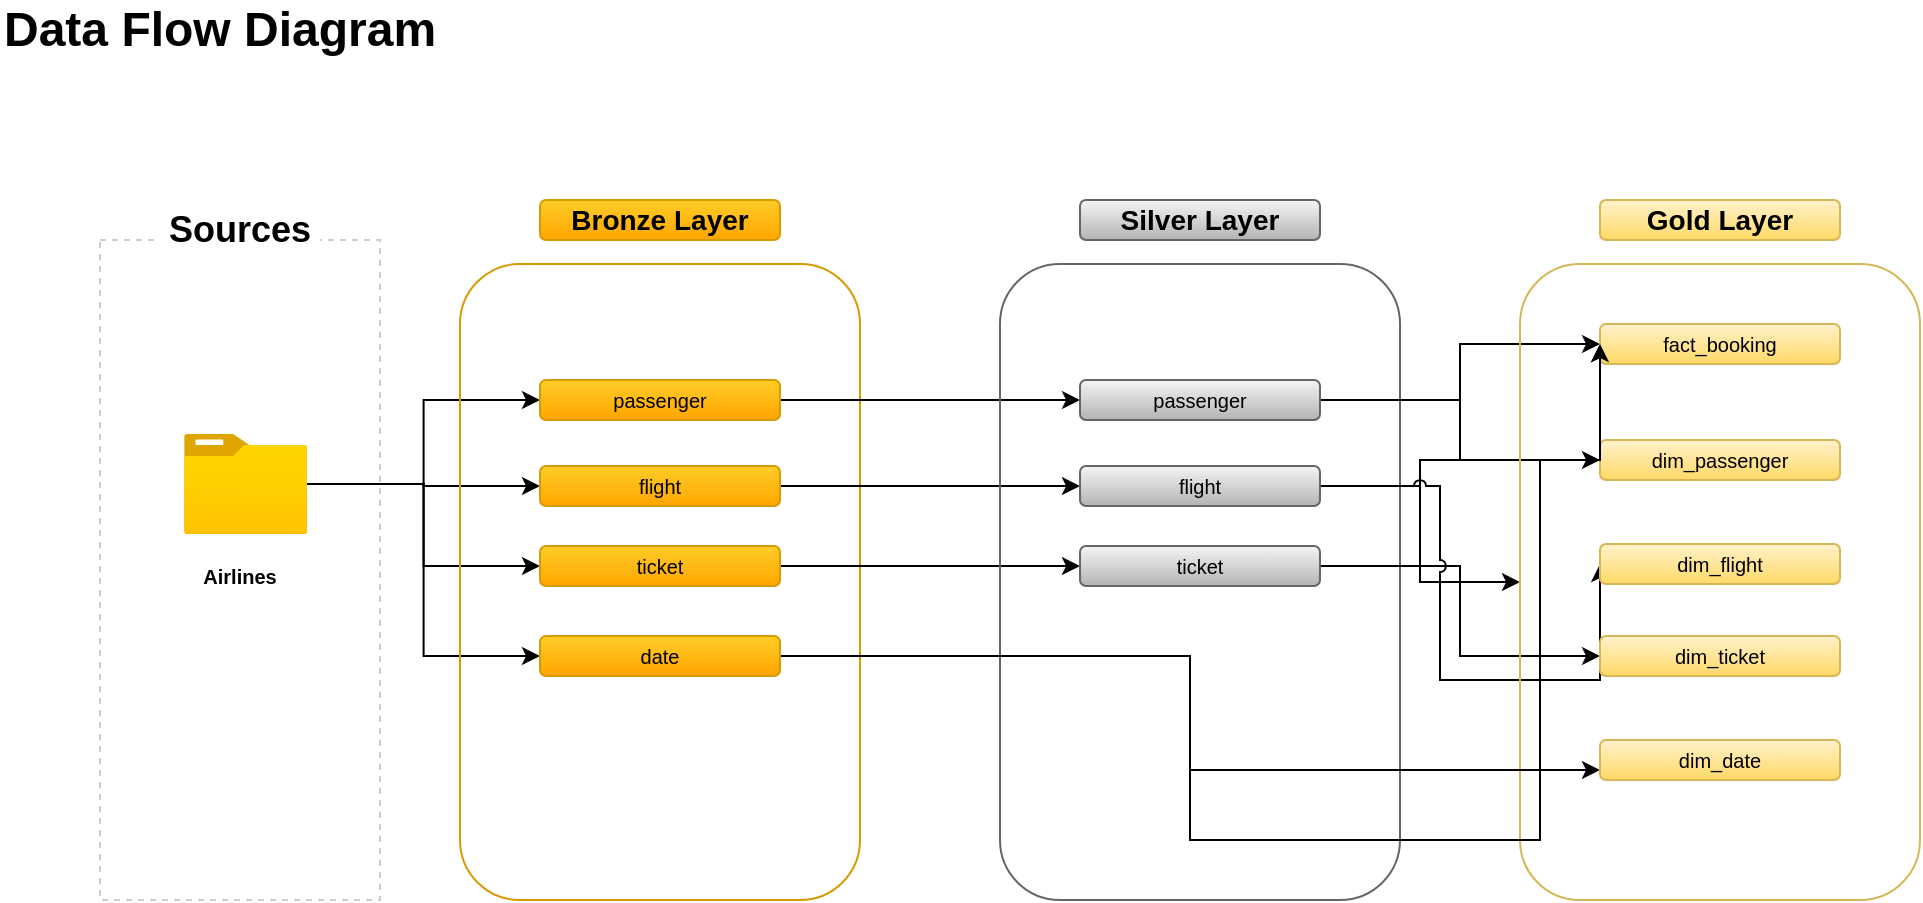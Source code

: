 <mxfile version="28.1.2">
  <diagram name="Page-1" id="rHWGbH1V4k9ewV5q8pmI">
    <mxGraphModel dx="1066" dy="802" grid="1" gridSize="10" guides="1" tooltips="1" connect="1" arrows="1" fold="1" page="1" pageScale="1" pageWidth="1100" pageHeight="850" math="0" shadow="0">
      <root>
        <mxCell id="0" />
        <mxCell id="1" parent="0" />
        <mxCell id="6lcj-8eWFZH5m0sCkd4W-1" value="Data Flow Diagram" style="text;html=1;align=left;verticalAlign=middle;whiteSpace=wrap;rounded=0;fontSize=24;fontStyle=1" parent="1" vertex="1">
          <mxGeometry x="50" y="30" width="300" height="30" as="geometry" />
        </mxCell>
        <mxCell id="6lcj-8eWFZH5m0sCkd4W-2" value="" style="rounded=0;whiteSpace=wrap;html=1;dashed=1;strokeColor=#CCCCCC;fillColor=none;" parent="1" vertex="1">
          <mxGeometry x="100" y="150" width="140" height="330" as="geometry" />
        </mxCell>
        <mxCell id="6lcj-8eWFZH5m0sCkd4W-3" value="&lt;font style=&quot;font-size: 18px;&quot;&gt;Sources&lt;/font&gt;" style="rounded=0;whiteSpace=wrap;html=1;fillColor=default;strokeColor=none;fontStyle=1" parent="1" vertex="1">
          <mxGeometry x="130" y="130" width="80" height="30" as="geometry" />
        </mxCell>
        <mxCell id="6lcj-8eWFZH5m0sCkd4W-20" style="edgeStyle=orthogonalEdgeStyle;rounded=0;orthogonalLoop=1;jettySize=auto;html=1;entryX=0;entryY=0.5;entryDx=0;entryDy=0;" parent="1" source="6lcj-8eWFZH5m0sCkd4W-4" target="6lcj-8eWFZH5m0sCkd4W-14" edge="1">
          <mxGeometry relative="1" as="geometry" />
        </mxCell>
        <mxCell id="6lcj-8eWFZH5m0sCkd4W-21" style="edgeStyle=orthogonalEdgeStyle;rounded=0;orthogonalLoop=1;jettySize=auto;html=1;entryX=0;entryY=0.5;entryDx=0;entryDy=0;" parent="1" source="6lcj-8eWFZH5m0sCkd4W-4" target="6lcj-8eWFZH5m0sCkd4W-16" edge="1">
          <mxGeometry relative="1" as="geometry" />
        </mxCell>
        <mxCell id="6lcj-8eWFZH5m0sCkd4W-22" style="edgeStyle=orthogonalEdgeStyle;rounded=0;orthogonalLoop=1;jettySize=auto;html=1;entryX=0;entryY=0.5;entryDx=0;entryDy=0;" parent="1" source="6lcj-8eWFZH5m0sCkd4W-4" target="6lcj-8eWFZH5m0sCkd4W-15" edge="1">
          <mxGeometry relative="1" as="geometry" />
        </mxCell>
        <mxCell id="YMN9jpiuJs0Im6TFIcbc-2" style="edgeStyle=orthogonalEdgeStyle;rounded=0;orthogonalLoop=1;jettySize=auto;html=1;entryX=0;entryY=0.5;entryDx=0;entryDy=0;" parent="1" source="6lcj-8eWFZH5m0sCkd4W-4" target="YMN9jpiuJs0Im6TFIcbc-1" edge="1">
          <mxGeometry relative="1" as="geometry" />
        </mxCell>
        <mxCell id="6lcj-8eWFZH5m0sCkd4W-4" value="" style="image;aspect=fixed;html=1;points=[];align=center;fontSize=12;image=img/lib/azure2/general/Folder_Blank.svg;" parent="1" vertex="1">
          <mxGeometry x="142" y="247" width="61.61" height="50" as="geometry" />
        </mxCell>
        <mxCell id="6lcj-8eWFZH5m0sCkd4W-6" value="&lt;span style=&quot;font-size: 10px;&quot;&gt;Airlines&lt;/span&gt;" style="text;html=1;align=center;verticalAlign=middle;whiteSpace=wrap;rounded=0;fontStyle=1" parent="1" vertex="1">
          <mxGeometry x="140" y="308" width="60" height="20" as="geometry" />
        </mxCell>
        <mxCell id="6lcj-8eWFZH5m0sCkd4W-12" value="&lt;font style=&quot;font-size: 14px;&quot;&gt;Bronze Layer&lt;/font&gt;" style="rounded=1;whiteSpace=wrap;html=1;fillColor=#ffcd28;strokeColor=#d79b00;gradientColor=#ffa500;fontStyle=1" parent="1" vertex="1">
          <mxGeometry x="320" y="130" width="120" height="20" as="geometry" />
        </mxCell>
        <mxCell id="6lcj-8eWFZH5m0sCkd4W-13" value="" style="rounded=1;whiteSpace=wrap;html=1;fillColor=none;strokeColor=#d79b00;gradientColor=#ffa500;" parent="1" vertex="1">
          <mxGeometry x="280" y="162" width="200" height="318" as="geometry" />
        </mxCell>
        <mxCell id="6lcj-8eWFZH5m0sCkd4W-34" style="edgeStyle=orthogonalEdgeStyle;rounded=0;orthogonalLoop=1;jettySize=auto;html=1;entryX=0;entryY=0.5;entryDx=0;entryDy=0;" parent="1" source="6lcj-8eWFZH5m0sCkd4W-14" target="6lcj-8eWFZH5m0sCkd4W-28" edge="1">
          <mxGeometry relative="1" as="geometry" />
        </mxCell>
        <mxCell id="6lcj-8eWFZH5m0sCkd4W-14" value="&lt;font&gt;passenger&lt;/font&gt;" style="rounded=1;whiteSpace=wrap;html=1;fillColor=#ffcd28;strokeColor=#d79b00;fontStyle=0;fontSize=10;gradientColor=#ffa500;" parent="1" vertex="1">
          <mxGeometry x="320" y="220" width="120" height="20" as="geometry" />
        </mxCell>
        <mxCell id="6lcj-8eWFZH5m0sCkd4W-37" style="edgeStyle=orthogonalEdgeStyle;rounded=0;orthogonalLoop=1;jettySize=auto;html=1;entryX=0;entryY=0.5;entryDx=0;entryDy=0;" parent="1" source="6lcj-8eWFZH5m0sCkd4W-15" target="6lcj-8eWFZH5m0sCkd4W-29" edge="1">
          <mxGeometry relative="1" as="geometry" />
        </mxCell>
        <mxCell id="6lcj-8eWFZH5m0sCkd4W-15" value="&lt;font&gt;ticket&lt;/font&gt;" style="rounded=1;whiteSpace=wrap;html=1;fillColor=#ffcd28;strokeColor=#d79b00;fontStyle=0;fontSize=10;gradientColor=#ffa500;" parent="1" vertex="1">
          <mxGeometry x="320" y="303" width="120" height="20" as="geometry" />
        </mxCell>
        <mxCell id="6lcj-8eWFZH5m0sCkd4W-36" style="edgeStyle=orthogonalEdgeStyle;rounded=0;orthogonalLoop=1;jettySize=auto;html=1;entryX=0;entryY=0.5;entryDx=0;entryDy=0;" parent="1" source="6lcj-8eWFZH5m0sCkd4W-16" target="6lcj-8eWFZH5m0sCkd4W-30" edge="1">
          <mxGeometry relative="1" as="geometry" />
        </mxCell>
        <mxCell id="6lcj-8eWFZH5m0sCkd4W-16" value="&lt;font&gt;flight&lt;/font&gt;" style="rounded=1;whiteSpace=wrap;html=1;fillColor=#ffcd28;strokeColor=#d79b00;fontStyle=0;fontSize=10;gradientColor=#ffa500;" parent="1" vertex="1">
          <mxGeometry x="320" y="263" width="120" height="20" as="geometry" />
        </mxCell>
        <mxCell id="6lcj-8eWFZH5m0sCkd4W-26" value="&lt;font style=&quot;font-size: 14px;&quot;&gt;Silver Layer&lt;/font&gt;" style="rounded=1;whiteSpace=wrap;html=1;fillColor=#f5f5f5;strokeColor=#666666;gradientColor=#b3b3b3;fontStyle=1" parent="1" vertex="1">
          <mxGeometry x="590" y="130" width="120" height="20" as="geometry" />
        </mxCell>
        <mxCell id="6lcj-8eWFZH5m0sCkd4W-27" value="" style="rounded=1;whiteSpace=wrap;html=1;fillColor=none;strokeColor=#666666;gradientColor=#b3b3b3;" parent="1" vertex="1">
          <mxGeometry x="550" y="162" width="200" height="318" as="geometry" />
        </mxCell>
        <mxCell id="6lcj-8eWFZH5m0sCkd4W-50" style="edgeStyle=orthogonalEdgeStyle;rounded=0;orthogonalLoop=1;jettySize=auto;html=1;entryX=0;entryY=0.5;entryDx=0;entryDy=0;jumpStyle=arc;" parent="1" source="6lcj-8eWFZH5m0sCkd4W-28" target="6lcj-8eWFZH5m0sCkd4W-43" edge="1">
          <mxGeometry relative="1" as="geometry" />
        </mxCell>
        <mxCell id="YMN9jpiuJs0Im6TFIcbc-7" style="edgeStyle=orthogonalEdgeStyle;rounded=0;orthogonalLoop=1;jettySize=auto;html=1;entryX=0;entryY=0.5;entryDx=0;entryDy=0;" parent="1" source="6lcj-8eWFZH5m0sCkd4W-28" target="6lcj-8eWFZH5m0sCkd4W-44" edge="1">
          <mxGeometry relative="1" as="geometry" />
        </mxCell>
        <mxCell id="6lcj-8eWFZH5m0sCkd4W-28" value="&lt;font&gt;passenger&lt;/font&gt;" style="rounded=1;whiteSpace=wrap;html=1;fillColor=#f5f5f5;strokeColor=#666666;fontStyle=0;fontSize=10;gradientColor=#b3b3b3;" parent="1" vertex="1">
          <mxGeometry x="590" y="220" width="120" height="20" as="geometry" />
        </mxCell>
        <mxCell id="6lcj-8eWFZH5m0sCkd4W-49" style="edgeStyle=orthogonalEdgeStyle;rounded=0;orthogonalLoop=1;jettySize=auto;html=1;entryX=0;entryY=0.5;entryDx=0;entryDy=0;jumpStyle=arc;" parent="1" source="6lcj-8eWFZH5m0sCkd4W-29" target="6lcj-8eWFZH5m0sCkd4W-44" edge="1">
          <mxGeometry relative="1" as="geometry">
            <Array as="points">
              <mxPoint x="760" y="313" />
              <mxPoint x="760" y="260" />
            </Array>
          </mxGeometry>
        </mxCell>
        <mxCell id="YMN9jpiuJs0Im6TFIcbc-5" style="edgeStyle=orthogonalEdgeStyle;rounded=0;orthogonalLoop=1;jettySize=auto;html=1;entryX=0;entryY=0.5;entryDx=0;entryDy=0;" parent="1" source="6lcj-8eWFZH5m0sCkd4W-29" target="YMN9jpiuJs0Im6TFIcbc-3" edge="1">
          <mxGeometry relative="1" as="geometry" />
        </mxCell>
        <mxCell id="6lcj-8eWFZH5m0sCkd4W-29" value="&lt;font&gt;ticket&lt;/font&gt;" style="rounded=1;whiteSpace=wrap;html=1;fillColor=#f5f5f5;strokeColor=#666666;fontStyle=0;fontSize=10;gradientColor=#b3b3b3;" parent="1" vertex="1">
          <mxGeometry x="590" y="303" width="120" height="20" as="geometry" />
        </mxCell>
        <mxCell id="6lcj-8eWFZH5m0sCkd4W-54" style="edgeStyle=orthogonalEdgeStyle;rounded=0;orthogonalLoop=1;jettySize=auto;html=1;entryX=0;entryY=0.5;entryDx=0;entryDy=0;jumpStyle=arc;" parent="1" source="6lcj-8eWFZH5m0sCkd4W-30" target="6lcj-8eWFZH5m0sCkd4W-45" edge="1">
          <mxGeometry relative="1" as="geometry">
            <Array as="points">
              <mxPoint x="770" y="273" />
              <mxPoint x="770" y="370" />
            </Array>
          </mxGeometry>
        </mxCell>
        <mxCell id="YMN9jpiuJs0Im6TFIcbc-6" style="edgeStyle=orthogonalEdgeStyle;rounded=0;orthogonalLoop=1;jettySize=auto;html=1;" parent="1" source="6lcj-8eWFZH5m0sCkd4W-30" target="6lcj-8eWFZH5m0sCkd4W-42" edge="1">
          <mxGeometry relative="1" as="geometry" />
        </mxCell>
        <mxCell id="6lcj-8eWFZH5m0sCkd4W-30" value="flight" style="rounded=1;whiteSpace=wrap;html=1;fillColor=#f5f5f5;strokeColor=#666666;fontStyle=0;fontSize=10;gradientColor=#b3b3b3;" parent="1" vertex="1">
          <mxGeometry x="590" y="263" width="120" height="20" as="geometry" />
        </mxCell>
        <mxCell id="6lcj-8eWFZH5m0sCkd4W-41" value="&lt;font style=&quot;font-size: 14px;&quot;&gt;Gold Layer&lt;/font&gt;" style="rounded=1;whiteSpace=wrap;html=1;fillColor=#fff2cc;strokeColor=#d6b656;gradientColor=#ffd966;fontStyle=1" parent="1" vertex="1">
          <mxGeometry x="850" y="130" width="120" height="20" as="geometry" />
        </mxCell>
        <mxCell id="6lcj-8eWFZH5m0sCkd4W-42" value="" style="rounded=1;whiteSpace=wrap;html=1;fillColor=none;strokeColor=#d6b656;gradientColor=#ffd966;" parent="1" vertex="1">
          <mxGeometry x="810" y="162" width="200" height="318" as="geometry" />
        </mxCell>
        <mxCell id="6lcj-8eWFZH5m0sCkd4W-43" value="&lt;font&gt;dim_passenger&lt;/font&gt;" style="rounded=1;whiteSpace=wrap;html=1;fillColor=#fff2cc;strokeColor=#d6b656;fontStyle=0;fontSize=10;gradientColor=#ffd966;" parent="1" vertex="1">
          <mxGeometry x="850" y="250" width="120" height="20" as="geometry" />
        </mxCell>
        <mxCell id="6lcj-8eWFZH5m0sCkd4W-44" value="fact_booking" style="rounded=1;whiteSpace=wrap;html=1;fillColor=#fff2cc;strokeColor=#d6b656;fontStyle=0;fontSize=10;gradientColor=#ffd966;" parent="1" vertex="1">
          <mxGeometry x="850" y="192" width="120" height="20" as="geometry" />
        </mxCell>
        <mxCell id="6lcj-8eWFZH5m0sCkd4W-45" value="&lt;font&gt;dim_flight&lt;/font&gt;" style="rounded=1;whiteSpace=wrap;html=1;fillColor=#fff2cc;strokeColor=#d6b656;fontStyle=0;fontSize=10;gradientColor=#ffd966;" parent="1" vertex="1">
          <mxGeometry x="850" y="302" width="120" height="20" as="geometry" />
        </mxCell>
        <mxCell id="YMN9jpiuJs0Im6TFIcbc-8" style="edgeStyle=orthogonalEdgeStyle;rounded=0;orthogonalLoop=1;jettySize=auto;html=1;entryX=0;entryY=0.5;entryDx=0;entryDy=0;" parent="1" source="YMN9jpiuJs0Im6TFIcbc-1" target="6lcj-8eWFZH5m0sCkd4W-44" edge="1">
          <mxGeometry relative="1" as="geometry">
            <Array as="points">
              <mxPoint x="645" y="358" />
              <mxPoint x="645" y="450" />
              <mxPoint x="820" y="450" />
              <mxPoint x="820" y="260" />
            </Array>
          </mxGeometry>
        </mxCell>
        <mxCell id="6xbPqmxdyD-rHQ7TcyRd-2" style="edgeStyle=orthogonalEdgeStyle;rounded=0;orthogonalLoop=1;jettySize=auto;html=1;entryX=0;entryY=0.75;entryDx=0;entryDy=0;" edge="1" parent="1" source="YMN9jpiuJs0Im6TFIcbc-1" target="6xbPqmxdyD-rHQ7TcyRd-1">
          <mxGeometry relative="1" as="geometry" />
        </mxCell>
        <mxCell id="YMN9jpiuJs0Im6TFIcbc-1" value="&lt;font&gt;date&lt;/font&gt;" style="rounded=1;whiteSpace=wrap;html=1;fillColor=#ffcd28;strokeColor=#d79b00;fontStyle=0;fontSize=10;gradientColor=#ffa500;" parent="1" vertex="1">
          <mxGeometry x="320" y="348" width="120" height="20" as="geometry" />
        </mxCell>
        <mxCell id="YMN9jpiuJs0Im6TFIcbc-3" value="&lt;font&gt;dim_ticket&lt;/font&gt;" style="rounded=1;whiteSpace=wrap;html=1;fillColor=#fff2cc;strokeColor=#d6b656;fontStyle=0;fontSize=10;gradientColor=#ffd966;" parent="1" vertex="1">
          <mxGeometry x="850" y="348" width="120" height="20" as="geometry" />
        </mxCell>
        <mxCell id="6xbPqmxdyD-rHQ7TcyRd-1" value="&lt;font&gt;dim_date&lt;/font&gt;" style="rounded=1;whiteSpace=wrap;html=1;fillColor=#fff2cc;strokeColor=#d6b656;fontStyle=0;fontSize=10;gradientColor=#ffd966;" vertex="1" parent="1">
          <mxGeometry x="850" y="400" width="120" height="20" as="geometry" />
        </mxCell>
      </root>
    </mxGraphModel>
  </diagram>
</mxfile>

